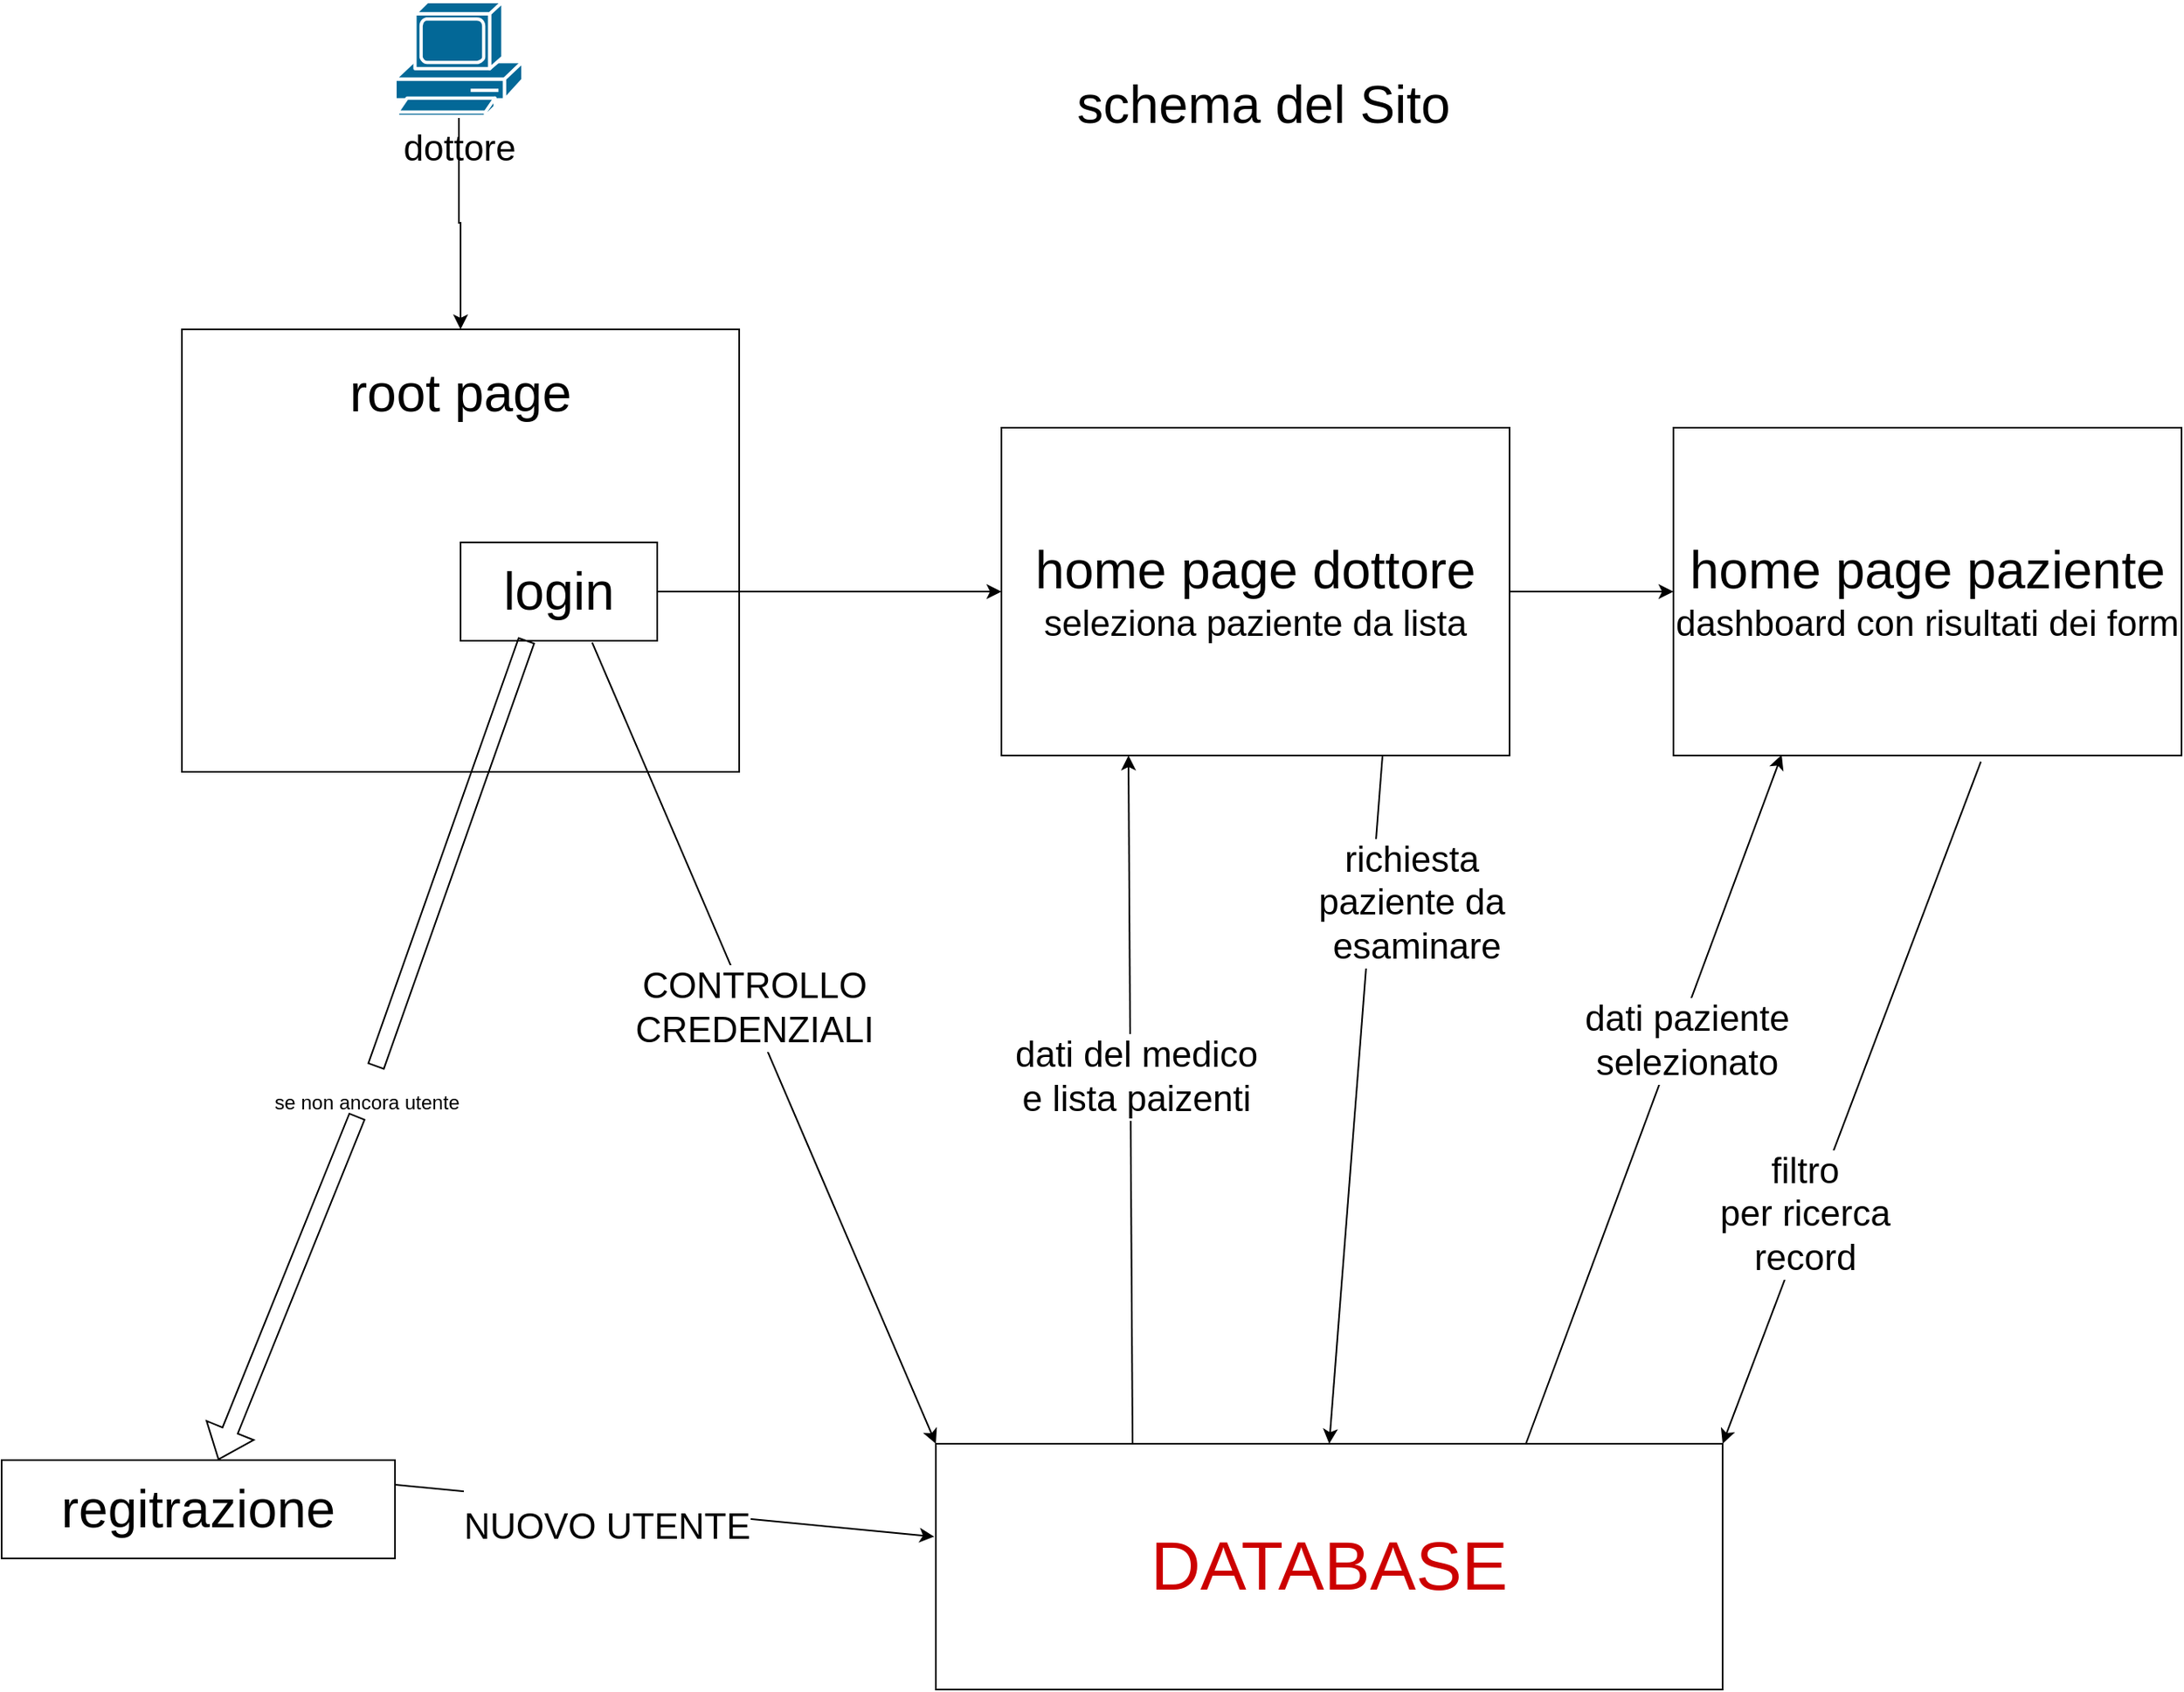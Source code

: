 <mxfile version="20.8.13" type="device"><diagram name="Pagina-1" id="lNDJFYn427mudqlOPwvy"><mxGraphModel dx="1323" dy="1865" grid="1" gridSize="10" guides="1" tooltips="1" connect="1" arrows="1" fold="1" page="1" pageScale="1" pageWidth="827" pageHeight="1169" math="0" shadow="0"><root><mxCell id="0"/><mxCell id="1" parent="0"/><mxCell id="0vU6HpzaP2dOYKOZtlzn-1" value="&lt;div style=&quot;font-size: 32px;&quot;&gt;schema del Sito&lt;/div&gt;&lt;div&gt;&lt;br&gt;&lt;/div&gt;" style="text;html=1;strokeColor=none;fillColor=none;align=center;verticalAlign=middle;whiteSpace=wrap;rounded=0;" vertex="1" parent="1"><mxGeometry x="660" y="370" width="320" height="60" as="geometry"/></mxCell><mxCell id="0vU6HpzaP2dOYKOZtlzn-3" value="regitrazione" style="rounded=0;whiteSpace=wrap;html=1;fontSize=32;" vertex="1" parent="1"><mxGeometry x="50" y="1220" width="240" height="60" as="geometry"/></mxCell><mxCell id="0vU6HpzaP2dOYKOZtlzn-4" value="&lt;div&gt;root page&lt;br&gt;&lt;/div&gt;&lt;div&gt;&lt;br&gt;&lt;/div&gt;&lt;div&gt;&lt;br&gt;&lt;/div&gt;&lt;div&gt;&lt;br&gt;&lt;/div&gt;&lt;div&gt;&lt;br&gt;&lt;/div&gt;&lt;div&gt;&lt;br&gt;&lt;/div&gt;" style="rounded=0;whiteSpace=wrap;html=1;fontSize=32;" vertex="1" parent="1"><mxGeometry x="160" y="530" width="340" height="270" as="geometry"/></mxCell><mxCell id="0vU6HpzaP2dOYKOZtlzn-2" value="login" style="rounded=0;whiteSpace=wrap;html=1;fontSize=32;" vertex="1" parent="1"><mxGeometry x="330" y="660" width="120" height="60" as="geometry"/></mxCell><mxCell id="0vU6HpzaP2dOYKOZtlzn-5" value="" style="shape=flexArrow;endArrow=classic;html=1;rounded=0;fontSize=32;startArrow=none;" edge="1" parent="1" source="0vU6HpzaP2dOYKOZtlzn-6" target="0vU6HpzaP2dOYKOZtlzn-3"><mxGeometry width="50" height="50" relative="1" as="geometry"><mxPoint x="230" y="620" as="sourcePoint"/><mxPoint x="270" y="350" as="targetPoint"/></mxGeometry></mxCell><mxCell id="0vU6HpzaP2dOYKOZtlzn-8" value="" style="shape=flexArrow;endArrow=none;html=1;rounded=0;fontSize=32;exitX=0.336;exitY=0.993;exitDx=0;exitDy=0;exitPerimeter=0;" edge="1" parent="1" source="0vU6HpzaP2dOYKOZtlzn-2" target="0vU6HpzaP2dOYKOZtlzn-6"><mxGeometry width="50" height="50" relative="1" as="geometry"><mxPoint x="360" y="640" as="sourcePoint"/><mxPoint x="430" y="330" as="targetPoint"/></mxGeometry></mxCell><mxCell id="0vU6HpzaP2dOYKOZtlzn-6" value="&lt;font style=&quot;font-size: 12px;&quot;&gt;se non ancora utente&lt;br&gt;&lt;/font&gt;" style="text;html=1;strokeColor=none;fillColor=none;align=center;verticalAlign=middle;whiteSpace=wrap;rounded=0;fontSize=32;" vertex="1" parent="1"><mxGeometry x="200" y="980" width="146" height="30" as="geometry"/></mxCell><mxCell id="0vU6HpzaP2dOYKOZtlzn-13" style="edgeStyle=orthogonalEdgeStyle;rounded=0;orthogonalLoop=1;jettySize=auto;html=1;exitX=1;exitY=0.5;exitDx=0;exitDy=0;fontSize=22;" edge="1" parent="1" source="0vU6HpzaP2dOYKOZtlzn-10" target="0vU6HpzaP2dOYKOZtlzn-12"><mxGeometry relative="1" as="geometry"/></mxCell><mxCell id="0vU6HpzaP2dOYKOZtlzn-10" value="&lt;div&gt;home page dottore&lt;/div&gt;&lt;div style=&quot;font-size: 22px;&quot;&gt;&lt;font style=&quot;font-size: 22px;&quot;&gt;seleziona paziente da lista&lt;br&gt;&lt;/font&gt;&lt;/div&gt;" style="rounded=0;whiteSpace=wrap;html=1;fontSize=32;" vertex="1" parent="1"><mxGeometry x="660" y="590" width="310" height="200" as="geometry"/></mxCell><mxCell id="0vU6HpzaP2dOYKOZtlzn-11" value="" style="endArrow=classic;html=1;rounded=0;fontSize=12;exitX=1;exitY=0.5;exitDx=0;exitDy=0;entryX=0;entryY=0.5;entryDx=0;entryDy=0;" edge="1" parent="1" source="0vU6HpzaP2dOYKOZtlzn-2" target="0vU6HpzaP2dOYKOZtlzn-10"><mxGeometry width="50" height="50" relative="1" as="geometry"><mxPoint x="670" y="970" as="sourcePoint"/><mxPoint x="720" y="920" as="targetPoint"/></mxGeometry></mxCell><mxCell id="0vU6HpzaP2dOYKOZtlzn-12" value="&lt;div&gt;home page paziente&lt;br&gt;&lt;/div&gt;&lt;div style=&quot;font-size: 22px;&quot;&gt;&lt;font style=&quot;font-size: 22px;&quot;&gt;dashboard con risultati dei form&lt;br&gt;&lt;/font&gt;&lt;/div&gt;" style="rounded=0;whiteSpace=wrap;html=1;fontSize=32;" vertex="1" parent="1"><mxGeometry x="1070" y="590" width="310" height="200" as="geometry"/></mxCell><mxCell id="0vU6HpzaP2dOYKOZtlzn-14" value="&lt;font style=&quot;font-size: 42px;&quot; color=&quot;#CC0000&quot;&gt;DATABASE&lt;/font&gt;" style="rounded=0;whiteSpace=wrap;html=1;fontSize=22;" vertex="1" parent="1"><mxGeometry x="620" y="1210" width="480" height="150" as="geometry"/></mxCell><mxCell id="0vU6HpzaP2dOYKOZtlzn-17" value="" style="endArrow=classic;html=1;rounded=0;fontSize=42;fontColor=#CC0000;exitX=0.669;exitY=1.017;exitDx=0;exitDy=0;exitPerimeter=0;entryX=0;entryY=0;entryDx=0;entryDy=0;" edge="1" parent="1" source="0vU6HpzaP2dOYKOZtlzn-2" target="0vU6HpzaP2dOYKOZtlzn-14"><mxGeometry width="50" height="50" relative="1" as="geometry"><mxPoint x="750" y="990" as="sourcePoint"/><mxPoint x="800" y="940" as="targetPoint"/></mxGeometry></mxCell><mxCell id="0vU6HpzaP2dOYKOZtlzn-24" value="&lt;div&gt;CONTROLLO &lt;br&gt;&lt;/div&gt;&lt;div&gt;CREDENZIALI&lt;/div&gt;" style="edgeLabel;html=1;align=center;verticalAlign=middle;resizable=0;points=[];fontSize=22;fontColor=#000000;" vertex="1" connectable="0" parent="0vU6HpzaP2dOYKOZtlzn-17"><mxGeometry x="-0.084" y="3" relative="1" as="geometry"><mxPoint as="offset"/></mxGeometry></mxCell><mxCell id="0vU6HpzaP2dOYKOZtlzn-18" value="" style="endArrow=classic;html=1;rounded=0;fontSize=42;fontColor=#CC0000;exitX=0.25;exitY=0;exitDx=0;exitDy=0;entryX=0.25;entryY=1;entryDx=0;entryDy=0;" edge="1" parent="1" source="0vU6HpzaP2dOYKOZtlzn-14" target="0vU6HpzaP2dOYKOZtlzn-10"><mxGeometry width="50" height="50" relative="1" as="geometry"><mxPoint x="420.28" y="731.02" as="sourcePoint"/><mxPoint x="815" y="790" as="targetPoint"/></mxGeometry></mxCell><mxCell id="0vU6HpzaP2dOYKOZtlzn-25" value="&lt;div&gt;dati del medico&lt;/div&gt;&lt;div&gt;e lista paizenti&lt;br&gt;&lt;/div&gt;" style="edgeLabel;html=1;align=center;verticalAlign=middle;resizable=0;points=[];fontSize=22;fontColor=#000000;" vertex="1" connectable="0" parent="0vU6HpzaP2dOYKOZtlzn-18"><mxGeometry x="0.07" y="-3" relative="1" as="geometry"><mxPoint as="offset"/></mxGeometry></mxCell><mxCell id="0vU6HpzaP2dOYKOZtlzn-19" value="" style="endArrow=classic;html=1;rounded=0;fontSize=42;fontColor=#CC0000;exitX=0.75;exitY=1;exitDx=0;exitDy=0;entryX=0.5;entryY=0;entryDx=0;entryDy=0;" edge="1" parent="1" source="0vU6HpzaP2dOYKOZtlzn-10" target="0vU6HpzaP2dOYKOZtlzn-14"><mxGeometry width="50" height="50" relative="1" as="geometry"><mxPoint x="750" y="1220" as="sourcePoint"/><mxPoint x="747.5" y="800" as="targetPoint"/></mxGeometry></mxCell><mxCell id="0vU6HpzaP2dOYKOZtlzn-26" value="&lt;div&gt;richiesta&lt;/div&gt;&lt;div&gt;paziente da&lt;/div&gt;&lt;div&gt;&amp;nbsp;esaminare&lt;br&gt;&lt;/div&gt;" style="edgeLabel;html=1;align=center;verticalAlign=middle;resizable=0;points=[];fontSize=22;fontColor=#000000;" vertex="1" connectable="0" parent="0vU6HpzaP2dOYKOZtlzn-19"><mxGeometry x="-0.159" relative="1" as="geometry"><mxPoint x="31" y="-87" as="offset"/></mxGeometry></mxCell><mxCell id="0vU6HpzaP2dOYKOZtlzn-20" value="" style="endArrow=classic;html=1;rounded=0;fontSize=42;fontColor=#CC0000;exitX=0.75;exitY=0;exitDx=0;exitDy=0;entryX=0.213;entryY=0.998;entryDx=0;entryDy=0;entryPerimeter=0;" edge="1" parent="1" source="0vU6HpzaP2dOYKOZtlzn-14" target="0vU6HpzaP2dOYKOZtlzn-12"><mxGeometry width="50" height="50" relative="1" as="geometry"><mxPoint x="750" y="1220" as="sourcePoint"/><mxPoint x="747.5" y="800" as="targetPoint"/></mxGeometry></mxCell><mxCell id="0vU6HpzaP2dOYKOZtlzn-27" value="&lt;div&gt;dati paziente &lt;br&gt;&lt;/div&gt;&lt;div&gt;selezionato&lt;br&gt;&lt;/div&gt;" style="edgeLabel;html=1;align=center;verticalAlign=middle;resizable=0;points=[];fontSize=22;fontColor=#000000;" vertex="1" connectable="0" parent="0vU6HpzaP2dOYKOZtlzn-20"><mxGeometry x="0.18" y="-6" relative="1" as="geometry"><mxPoint as="offset"/></mxGeometry></mxCell><mxCell id="0vU6HpzaP2dOYKOZtlzn-21" value="" style="endArrow=classic;html=1;rounded=0;fontSize=42;fontColor=#CC0000;exitX=0.605;exitY=1.019;exitDx=0;exitDy=0;entryX=1;entryY=0;entryDx=0;entryDy=0;exitPerimeter=0;" edge="1" parent="1" source="0vU6HpzaP2dOYKOZtlzn-12" target="0vU6HpzaP2dOYKOZtlzn-14"><mxGeometry width="50" height="50" relative="1" as="geometry"><mxPoint x="902.5" y="800" as="sourcePoint"/><mxPoint x="870" y="1220" as="targetPoint"/></mxGeometry></mxCell><mxCell id="0vU6HpzaP2dOYKOZtlzn-28" value="&lt;div&gt;filtro&lt;/div&gt;&lt;div&gt;per ricerca&lt;/div&gt;&lt;div&gt;record&lt;br&gt;&lt;/div&gt;" style="edgeLabel;html=1;align=center;verticalAlign=middle;resizable=0;points=[];fontSize=22;fontColor=#000000;" vertex="1" connectable="0" parent="0vU6HpzaP2dOYKOZtlzn-21"><mxGeometry x="0.124" y="1" relative="1" as="geometry"><mxPoint x="-20" y="42" as="offset"/></mxGeometry></mxCell><mxCell id="0vU6HpzaP2dOYKOZtlzn-22" value="" style="endArrow=classic;html=1;rounded=0;fontSize=42;fontColor=#CC0000;exitX=1;exitY=0.25;exitDx=0;exitDy=0;entryX=-0.002;entryY=0.378;entryDx=0;entryDy=0;entryPerimeter=0;" edge="1" parent="1" source="0vU6HpzaP2dOYKOZtlzn-3" target="0vU6HpzaP2dOYKOZtlzn-14"><mxGeometry width="50" height="50" relative="1" as="geometry"><mxPoint x="420.28" y="731.02" as="sourcePoint"/><mxPoint x="630" y="1220" as="targetPoint"/></mxGeometry></mxCell><mxCell id="0vU6HpzaP2dOYKOZtlzn-23" value="&lt;font style=&quot;font-size: 22px;&quot;&gt;&lt;font color=&quot;#000000&quot;&gt;NUOVO UTENTE&lt;/font&gt;&lt;br&gt;&lt;/font&gt;" style="edgeLabel;html=1;align=center;verticalAlign=middle;resizable=0;points=[];fontSize=42;fontColor=#CC0000;" vertex="1" connectable="0" parent="0vU6HpzaP2dOYKOZtlzn-22"><mxGeometry x="-0.213" y="-6" relative="1" as="geometry"><mxPoint as="offset"/></mxGeometry></mxCell><mxCell id="0vU6HpzaP2dOYKOZtlzn-30" style="edgeStyle=orthogonalEdgeStyle;rounded=0;orthogonalLoop=1;jettySize=auto;html=1;fontSize=22;fontColor=#000000;" edge="1" parent="1" source="0vU6HpzaP2dOYKOZtlzn-29" target="0vU6HpzaP2dOYKOZtlzn-4"><mxGeometry relative="1" as="geometry"/></mxCell><mxCell id="0vU6HpzaP2dOYKOZtlzn-29" value="&lt;div&gt;dottore&lt;br&gt;&lt;/div&gt;" style="shape=mxgraph.cisco.computers_and_peripherals.pc;html=1;pointerEvents=1;dashed=0;fillColor=#036897;strokeColor=#ffffff;strokeWidth=2;verticalLabelPosition=bottom;verticalAlign=top;align=center;outlineConnect=0;fontSize=22;fontColor=#000000;" vertex="1" parent="1"><mxGeometry x="290" y="330" width="78" height="70" as="geometry"/></mxCell></root></mxGraphModel></diagram></mxfile>